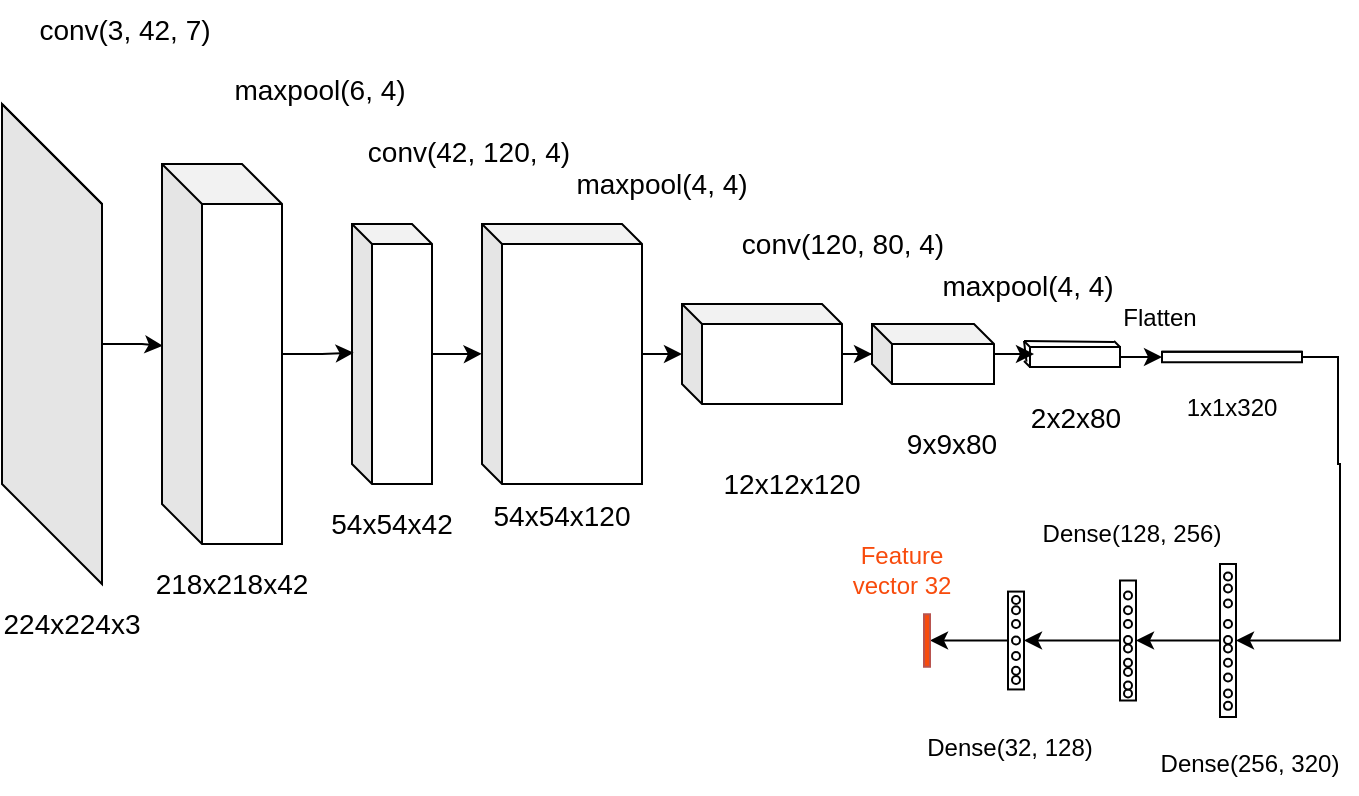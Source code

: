 <mxfile version="24.8.6">
  <diagram name="Page-1" id="A5iv56sn1HiEhQ4rKPeU">
    <mxGraphModel dx="922" dy="492" grid="0" gridSize="10" guides="1" tooltips="1" connect="1" arrows="1" fold="1" page="1" pageScale="1" pageWidth="827" pageHeight="1169" math="0" shadow="0">
      <root>
        <mxCell id="0" />
        <mxCell id="1" parent="0" />
        <mxCell id="qdV7-tY0-xVl_rMdB6zt-3" value="" style="shape=cube;whiteSpace=wrap;html=1;boundedLbl=1;backgroundOutline=1;darkOpacity=0.05;darkOpacity2=0.1;fontSize=14;" parent="1" vertex="1">
          <mxGeometry x="170" y="560" width="60" height="190" as="geometry" />
        </mxCell>
        <mxCell id="qdV7-tY0-xVl_rMdB6zt-5" value="" style="shape=cube;whiteSpace=wrap;html=1;boundedLbl=1;backgroundOutline=1;darkOpacity=0.05;darkOpacity2=0.1;size=50;fontSize=14;" parent="1" vertex="1">
          <mxGeometry x="90" y="530" width="50" height="240" as="geometry" />
        </mxCell>
        <mxCell id="qdV7-tY0-xVl_rMdB6zt-6" value="218x218x42" style="text;html=1;align=center;verticalAlign=middle;whiteSpace=wrap;rounded=0;fontSize=14;" parent="1" vertex="1">
          <mxGeometry x="180" y="760" width="50" height="20" as="geometry" />
        </mxCell>
        <mxCell id="qdV7-tY0-xVl_rMdB6zt-7" value="224x224x3" style="text;html=1;align=center;verticalAlign=middle;whiteSpace=wrap;rounded=0;fontSize=14;" parent="1" vertex="1">
          <mxGeometry x="100" y="780" width="50" height="20" as="geometry" />
        </mxCell>
        <mxCell id="qdV7-tY0-xVl_rMdB6zt-8" value="" style="shape=cube;whiteSpace=wrap;html=1;boundedLbl=1;backgroundOutline=1;darkOpacity=0.05;darkOpacity2=0.1;size=10;fontSize=14;" parent="1" vertex="1">
          <mxGeometry x="265" y="590" width="40" height="130" as="geometry" />
        </mxCell>
        <mxCell id="qdV7-tY0-xVl_rMdB6zt-9" value="54x54x42" style="text;html=1;align=center;verticalAlign=middle;whiteSpace=wrap;rounded=0;fontSize=14;" parent="1" vertex="1">
          <mxGeometry x="260" y="730" width="50" height="20" as="geometry" />
        </mxCell>
        <mxCell id="qdV7-tY0-xVl_rMdB6zt-13" value="&lt;div style=&quot;font-size: 14px;&quot;&gt;9x9x80&lt;/div&gt;" style="text;html=1;align=center;verticalAlign=middle;whiteSpace=wrap;rounded=0;fontSize=14;" parent="1" vertex="1">
          <mxGeometry x="540" y="690" width="50" height="20" as="geometry" />
        </mxCell>
        <mxCell id="qdV7-tY0-xVl_rMdB6zt-15" value="&lt;div style=&quot;font-size: 14px;&quot;&gt;12x12x120&lt;/div&gt;" style="text;html=1;align=center;verticalAlign=middle;whiteSpace=wrap;rounded=0;fontSize=14;" parent="1" vertex="1">
          <mxGeometry x="460" y="710" width="50" height="20" as="geometry" />
        </mxCell>
        <mxCell id="qdV7-tY0-xVl_rMdB6zt-16" value="" style="shape=cube;whiteSpace=wrap;html=1;boundedLbl=1;backgroundOutline=1;darkOpacity=0.05;darkOpacity2=0.1;size=10;fontSize=14;" parent="1" vertex="1">
          <mxGeometry x="330" y="590" width="80" height="130" as="geometry" />
        </mxCell>
        <mxCell id="qdV7-tY0-xVl_rMdB6zt-17" value="54x54x120" style="text;html=1;align=center;verticalAlign=middle;whiteSpace=wrap;rounded=0;fontSize=14;" parent="1" vertex="1">
          <mxGeometry x="345" y="726" width="50" height="20" as="geometry" />
        </mxCell>
        <mxCell id="qdV7-tY0-xVl_rMdB6zt-34" style="edgeStyle=orthogonalEdgeStyle;rounded=0;orthogonalLoop=1;jettySize=auto;html=1;fontSize=14;" parent="1" source="qdV7-tY0-xVl_rMdB6zt-18" target="qdV7-tY0-xVl_rMdB6zt-19" edge="1">
          <mxGeometry relative="1" as="geometry" />
        </mxCell>
        <mxCell id="qdV7-tY0-xVl_rMdB6zt-18" value="" style="shape=cube;whiteSpace=wrap;html=1;boundedLbl=1;backgroundOutline=1;darkOpacity=0.05;darkOpacity2=0.1;size=10;fontSize=14;" parent="1" vertex="1">
          <mxGeometry x="430" y="630" width="80" height="50" as="geometry" />
        </mxCell>
        <mxCell id="qdV7-tY0-xVl_rMdB6zt-19" value="" style="shape=cube;whiteSpace=wrap;html=1;boundedLbl=1;backgroundOutline=1;darkOpacity=0.05;darkOpacity2=0.1;size=10;fontSize=14;" parent="1" vertex="1">
          <mxGeometry x="525" y="640" width="61" height="30" as="geometry" />
        </mxCell>
        <mxCell id="qdV7-tY0-xVl_rMdB6zt-20" value="" style="shape=cube;whiteSpace=wrap;html=1;boundedLbl=1;backgroundOutline=1;darkOpacity=0.05;darkOpacity2=0.1;size=0;fontSize=14;" parent="1" vertex="1">
          <mxGeometry x="604" y="651.5" width="45" height="10" as="geometry" />
        </mxCell>
        <mxCell id="qdV7-tY0-xVl_rMdB6zt-22" value="2x2x80" style="text;html=1;align=center;verticalAlign=middle;whiteSpace=wrap;rounded=0;fontSize=14;" parent="1" vertex="1">
          <mxGeometry x="601.5" y="677" width="50" height="20" as="geometry" />
        </mxCell>
        <mxCell id="qdV7-tY0-xVl_rMdB6zt-25" style="edgeStyle=orthogonalEdgeStyle;rounded=0;orthogonalLoop=1;jettySize=auto;html=1;entryX=0.007;entryY=0.478;entryDx=0;entryDy=0;entryPerimeter=0;fontSize=14;" parent="1" source="qdV7-tY0-xVl_rMdB6zt-5" target="qdV7-tY0-xVl_rMdB6zt-3" edge="1">
          <mxGeometry relative="1" as="geometry" />
        </mxCell>
        <mxCell id="qdV7-tY0-xVl_rMdB6zt-26" style="edgeStyle=orthogonalEdgeStyle;rounded=0;orthogonalLoop=1;jettySize=auto;html=1;entryX=0.021;entryY=0.495;entryDx=0;entryDy=0;entryPerimeter=0;fontSize=14;" parent="1" source="qdV7-tY0-xVl_rMdB6zt-3" target="qdV7-tY0-xVl_rMdB6zt-8" edge="1">
          <mxGeometry relative="1" as="geometry" />
        </mxCell>
        <mxCell id="qdV7-tY0-xVl_rMdB6zt-27" style="edgeStyle=orthogonalEdgeStyle;rounded=0;orthogonalLoop=1;jettySize=auto;html=1;entryX=-0.002;entryY=0.499;entryDx=0;entryDy=0;entryPerimeter=0;fontSize=14;" parent="1" source="qdV7-tY0-xVl_rMdB6zt-8" target="qdV7-tY0-xVl_rMdB6zt-16" edge="1">
          <mxGeometry relative="1" as="geometry" />
        </mxCell>
        <mxCell id="qdV7-tY0-xVl_rMdB6zt-28" style="edgeStyle=orthogonalEdgeStyle;rounded=0;orthogonalLoop=1;jettySize=auto;html=1;entryX=-0.009;entryY=0.486;entryDx=0;entryDy=0;entryPerimeter=0;fontSize=14;" parent="1" source="qdV7-tY0-xVl_rMdB6zt-16" target="qdV7-tY0-xVl_rMdB6zt-18" edge="1">
          <mxGeometry relative="1" as="geometry" />
        </mxCell>
        <mxCell id="qdV7-tY0-xVl_rMdB6zt-39" value="" style="endArrow=none;html=1;rounded=0;exitX=0;exitY=0;exitDx=0;exitDy=0;exitPerimeter=0;fontSize=14;" parent="1" source="qdV7-tY0-xVl_rMdB6zt-20" edge="1">
          <mxGeometry width="50" height="50" relative="1" as="geometry">
            <mxPoint x="579" y="671.5" as="sourcePoint" />
            <mxPoint x="601" y="648.5" as="targetPoint" />
          </mxGeometry>
        </mxCell>
        <mxCell id="qdV7-tY0-xVl_rMdB6zt-41" value="" style="endArrow=none;html=1;rounded=0;exitX=0;exitY=0;exitDx=0;exitDy=0;exitPerimeter=0;fontSize=14;" parent="1" edge="1">
          <mxGeometry width="50" height="50" relative="1" as="geometry">
            <mxPoint x="649" y="651.5" as="sourcePoint" />
            <mxPoint x="646" y="648.5" as="targetPoint" />
          </mxGeometry>
        </mxCell>
        <mxCell id="qdV7-tY0-xVl_rMdB6zt-43" value="" style="endArrow=none;html=1;rounded=0;exitX=0;exitY=0;exitDx=0;exitDy=0;exitPerimeter=0;fontSize=14;" parent="1" edge="1">
          <mxGeometry width="50" height="50" relative="1" as="geometry">
            <mxPoint x="604" y="661.5" as="sourcePoint" />
            <mxPoint x="601" y="658.5" as="targetPoint" />
          </mxGeometry>
        </mxCell>
        <mxCell id="qdV7-tY0-xVl_rMdB6zt-44" value="" style="endArrow=none;html=1;rounded=0;fontSize=14;entryX=0.933;entryY=-0.25;entryDx=0;entryDy=0;entryPerimeter=0;" parent="1" edge="1" target="qdV7-tY0-xVl_rMdB6zt-20">
          <mxGeometry width="50" height="50" relative="1" as="geometry">
            <mxPoint x="601" y="648.5" as="sourcePoint" />
            <mxPoint x="646" y="648" as="targetPoint" />
          </mxGeometry>
        </mxCell>
        <mxCell id="qdV7-tY0-xVl_rMdB6zt-45" value="" style="endArrow=none;html=1;rounded=0;exitX=-0.039;exitY=0.733;exitDx=0;exitDy=0;exitPerimeter=0;fontSize=14;" parent="1" source="qdV7-tY0-xVl_rMdB6zt-20" edge="1">
          <mxGeometry width="50" height="50" relative="1" as="geometry">
            <mxPoint x="577" y="670.5" as="sourcePoint" />
            <mxPoint x="601" y="648.5" as="targetPoint" />
          </mxGeometry>
        </mxCell>
        <mxCell id="yzSGWmgfHGHG9VZ8U8GF-1" value="conv(3, 42, 7)" style="text;html=1;align=center;verticalAlign=middle;whiteSpace=wrap;rounded=0;fontSize=14;" vertex="1" parent="1">
          <mxGeometry x="100" y="478" width="103" height="30" as="geometry" />
        </mxCell>
        <mxCell id="yzSGWmgfHGHG9VZ8U8GF-2" value="maxpool(6, 4)" style="text;html=1;align=center;verticalAlign=middle;whiteSpace=wrap;rounded=0;fontSize=14;" vertex="1" parent="1">
          <mxGeometry x="198" y="508" width="102" height="30" as="geometry" />
        </mxCell>
        <mxCell id="yzSGWmgfHGHG9VZ8U8GF-3" value="conv(42, 120, 4)" style="text;html=1;align=center;verticalAlign=middle;whiteSpace=wrap;rounded=0;fontSize=14;" vertex="1" parent="1">
          <mxGeometry x="265" y="539" width="117" height="30" as="geometry" />
        </mxCell>
        <mxCell id="yzSGWmgfHGHG9VZ8U8GF-5" value="maxpool(4, 4)" style="text;html=1;align=center;verticalAlign=middle;whiteSpace=wrap;rounded=0;fontSize=14;" vertex="1" parent="1">
          <mxGeometry x="374" y="555" width="92" height="30" as="geometry" />
        </mxCell>
        <mxCell id="yzSGWmgfHGHG9VZ8U8GF-6" value="conv(120, 80, 4)" style="text;html=1;align=center;verticalAlign=middle;whiteSpace=wrap;rounded=0;fontSize=14;" vertex="1" parent="1">
          <mxGeometry x="455" y="585" width="111" height="30" as="geometry" />
        </mxCell>
        <mxCell id="yzSGWmgfHGHG9VZ8U8GF-7" value="maxpool(4, 4)" style="text;html=1;align=center;verticalAlign=middle;whiteSpace=wrap;rounded=0;fontSize=14;" vertex="1" parent="1">
          <mxGeometry x="554" y="606" width="98" height="30" as="geometry" />
        </mxCell>
        <mxCell id="yzSGWmgfHGHG9VZ8U8GF-37" style="edgeStyle=orthogonalEdgeStyle;rounded=0;orthogonalLoop=1;jettySize=auto;html=1;entryX=1;entryY=0.5;entryDx=0;entryDy=0;" edge="1" parent="1" source="yzSGWmgfHGHG9VZ8U8GF-9" target="yzSGWmgfHGHG9VZ8U8GF-15">
          <mxGeometry relative="1" as="geometry">
            <Array as="points">
              <mxPoint x="758" y="657" />
              <mxPoint x="758" y="710" />
              <mxPoint x="759" y="710" />
              <mxPoint x="759" y="798" />
            </Array>
          </mxGeometry>
        </mxCell>
        <mxCell id="yzSGWmgfHGHG9VZ8U8GF-9" value="" style="shape=cube;whiteSpace=wrap;html=1;boundedLbl=1;backgroundOutline=1;darkOpacity=0.05;darkOpacity2=0.1;size=0;fontSize=14;" vertex="1" parent="1">
          <mxGeometry x="670" y="653.88" width="70" height="5.25" as="geometry" />
        </mxCell>
        <mxCell id="yzSGWmgfHGHG9VZ8U8GF-11" style="edgeStyle=orthogonalEdgeStyle;rounded=0;orthogonalLoop=1;jettySize=auto;html=1;entryX=0.027;entryY=0.424;entryDx=0;entryDy=0;entryPerimeter=0;" edge="1" parent="1" source="qdV7-tY0-xVl_rMdB6zt-19" target="qdV7-tY0-xVl_rMdB6zt-20">
          <mxGeometry relative="1" as="geometry" />
        </mxCell>
        <mxCell id="yzSGWmgfHGHG9VZ8U8GF-12" value="1x1x320" style="text;html=1;align=center;verticalAlign=middle;whiteSpace=wrap;rounded=0;" vertex="1" parent="1">
          <mxGeometry x="675" y="667" width="60" height="30" as="geometry" />
        </mxCell>
        <mxCell id="yzSGWmgfHGHG9VZ8U8GF-13" value="Flatten" style="text;html=1;align=center;verticalAlign=middle;whiteSpace=wrap;rounded=0;" vertex="1" parent="1">
          <mxGeometry x="639" y="621.5" width="60" height="30" as="geometry" />
        </mxCell>
        <mxCell id="yzSGWmgfHGHG9VZ8U8GF-14" style="edgeStyle=orthogonalEdgeStyle;rounded=0;orthogonalLoop=1;jettySize=auto;html=1;entryX=0;entryY=0;entryDx=0;entryDy=2.625;entryPerimeter=0;" edge="1" parent="1" source="qdV7-tY0-xVl_rMdB6zt-20" target="yzSGWmgfHGHG9VZ8U8GF-9">
          <mxGeometry relative="1" as="geometry" />
        </mxCell>
        <mxCell id="yzSGWmgfHGHG9VZ8U8GF-38" style="edgeStyle=orthogonalEdgeStyle;rounded=0;orthogonalLoop=1;jettySize=auto;html=1;entryX=1;entryY=0.5;entryDx=0;entryDy=0;" edge="1" parent="1" source="yzSGWmgfHGHG9VZ8U8GF-15" target="yzSGWmgfHGHG9VZ8U8GF-19">
          <mxGeometry relative="1" as="geometry" />
        </mxCell>
        <mxCell id="yzSGWmgfHGHG9VZ8U8GF-15" value="" style="rounded=0;whiteSpace=wrap;html=1;flipH=0;flipV=1;" vertex="1" parent="1">
          <mxGeometry x="699" y="760" width="8" height="76.5" as="geometry" />
        </mxCell>
        <mxCell id="yzSGWmgfHGHG9VZ8U8GF-40" style="edgeStyle=orthogonalEdgeStyle;rounded=0;orthogonalLoop=1;jettySize=auto;html=1;entryX=1;entryY=0.5;entryDx=0;entryDy=0;" edge="1" parent="1" source="yzSGWmgfHGHG9VZ8U8GF-19" target="yzSGWmgfHGHG9VZ8U8GF-20">
          <mxGeometry relative="1" as="geometry" />
        </mxCell>
        <mxCell id="yzSGWmgfHGHG9VZ8U8GF-19" value="" style="rounded=0;whiteSpace=wrap;html=1;flipH=0;flipV=1;" vertex="1" parent="1">
          <mxGeometry x="649" y="768.25" width="8" height="60" as="geometry" />
        </mxCell>
        <mxCell id="yzSGWmgfHGHG9VZ8U8GF-41" style="edgeStyle=orthogonalEdgeStyle;rounded=0;orthogonalLoop=1;jettySize=auto;html=1;entryX=1;entryY=0.5;entryDx=0;entryDy=0;" edge="1" parent="1" source="yzSGWmgfHGHG9VZ8U8GF-20" target="yzSGWmgfHGHG9VZ8U8GF-23">
          <mxGeometry relative="1" as="geometry" />
        </mxCell>
        <mxCell id="yzSGWmgfHGHG9VZ8U8GF-20" value="" style="rounded=0;whiteSpace=wrap;html=1;flipH=0;flipV=1;" vertex="1" parent="1">
          <mxGeometry x="593" y="773.79" width="8" height="48.93" as="geometry" />
        </mxCell>
        <mxCell id="yzSGWmgfHGHG9VZ8U8GF-23" value="" style="rounded=0;whiteSpace=wrap;html=1;fillColor=#F84B0C;strokeColor=#b85450;flipH=0;flipV=1;" vertex="1" parent="1">
          <mxGeometry x="551" y="785.13" width="3" height="26.25" as="geometry" />
        </mxCell>
        <mxCell id="yzSGWmgfHGHG9VZ8U8GF-29" value="Dense(256, 320)" style="text;html=1;align=center;verticalAlign=middle;whiteSpace=wrap;rounded=0;flipH=0;flipV=1;" vertex="1" parent="1">
          <mxGeometry x="665" y="845" width="98" height="30" as="geometry" />
        </mxCell>
        <mxCell id="yzSGWmgfHGHG9VZ8U8GF-30" value="Dense(128, 256)" style="text;html=1;align=center;verticalAlign=middle;whiteSpace=wrap;rounded=0;flipH=0;flipV=1;" vertex="1" parent="1">
          <mxGeometry x="606" y="730" width="98" height="30" as="geometry" />
        </mxCell>
        <mxCell id="yzSGWmgfHGHG9VZ8U8GF-31" value="Dense(32, 128)" style="text;html=1;align=center;verticalAlign=middle;whiteSpace=wrap;rounded=0;flipH=0;flipV=1;" vertex="1" parent="1">
          <mxGeometry x="545" y="836.5" width="98" height="30" as="geometry" />
        </mxCell>
        <mxCell id="yzSGWmgfHGHG9VZ8U8GF-32" value="Feature vector 32" style="text;html=1;align=center;verticalAlign=middle;whiteSpace=wrap;rounded=0;fontColor=#F84B0C;flipH=0;flipV=1;" vertex="1" parent="1">
          <mxGeometry x="510" y="747.79" width="60" height="30" as="geometry" />
        </mxCell>
        <mxCell id="yzSGWmgfHGHG9VZ8U8GF-42" value="" style="ellipse;whiteSpace=wrap;html=1;" vertex="1" parent="1">
          <mxGeometry x="595" y="776" width="4" height="4" as="geometry" />
        </mxCell>
        <mxCell id="yzSGWmgfHGHG9VZ8U8GF-43" value="" style="ellipse;whiteSpace=wrap;html=1;" vertex="1" parent="1">
          <mxGeometry x="595" y="781.13" width="4" height="4" as="geometry" />
        </mxCell>
        <mxCell id="yzSGWmgfHGHG9VZ8U8GF-44" value="" style="ellipse;whiteSpace=wrap;html=1;" vertex="1" parent="1">
          <mxGeometry x="595" y="788" width="4" height="4" as="geometry" />
        </mxCell>
        <mxCell id="yzSGWmgfHGHG9VZ8U8GF-45" value="" style="ellipse;whiteSpace=wrap;html=1;" vertex="1" parent="1">
          <mxGeometry x="595" y="796.26" width="4" height="4" as="geometry" />
        </mxCell>
        <mxCell id="yzSGWmgfHGHG9VZ8U8GF-46" value="" style="ellipse;whiteSpace=wrap;html=1;" vertex="1" parent="1">
          <mxGeometry x="595" y="804" width="4" height="4" as="geometry" />
        </mxCell>
        <mxCell id="yzSGWmgfHGHG9VZ8U8GF-47" value="" style="ellipse;whiteSpace=wrap;html=1;" vertex="1" parent="1">
          <mxGeometry x="595" y="816" width="4" height="4" as="geometry" />
        </mxCell>
        <mxCell id="yzSGWmgfHGHG9VZ8U8GF-48" value="" style="ellipse;whiteSpace=wrap;html=1;" vertex="1" parent="1">
          <mxGeometry x="595" y="811.38" width="4" height="4" as="geometry" />
        </mxCell>
        <mxCell id="yzSGWmgfHGHG9VZ8U8GF-49" value="" style="ellipse;whiteSpace=wrap;html=1;" vertex="1" parent="1">
          <mxGeometry x="651" y="822.72" width="4" height="4" as="geometry" />
        </mxCell>
        <mxCell id="yzSGWmgfHGHG9VZ8U8GF-50" value="" style="ellipse;whiteSpace=wrap;html=1;" vertex="1" parent="1">
          <mxGeometry x="651" y="818.72" width="4" height="4" as="geometry" />
        </mxCell>
        <mxCell id="yzSGWmgfHGHG9VZ8U8GF-51" value="" style="ellipse;whiteSpace=wrap;html=1;" vertex="1" parent="1">
          <mxGeometry x="651" y="812" width="4" height="4" as="geometry" />
        </mxCell>
        <mxCell id="yzSGWmgfHGHG9VZ8U8GF-52" value="" style="ellipse;whiteSpace=wrap;html=1;" vertex="1" parent="1">
          <mxGeometry x="651" y="807.38" width="4" height="4" as="geometry" />
        </mxCell>
        <mxCell id="yzSGWmgfHGHG9VZ8U8GF-53" value="" style="ellipse;whiteSpace=wrap;html=1;" vertex="1" parent="1">
          <mxGeometry x="651" y="800.26" width="4" height="4" as="geometry" />
        </mxCell>
        <mxCell id="yzSGWmgfHGHG9VZ8U8GF-54" value="" style="ellipse;whiteSpace=wrap;html=1;" vertex="1" parent="1">
          <mxGeometry x="651" y="796" width="4" height="4" as="geometry" />
        </mxCell>
        <mxCell id="yzSGWmgfHGHG9VZ8U8GF-55" value="" style="ellipse;whiteSpace=wrap;html=1;" vertex="1" parent="1">
          <mxGeometry x="651" y="788" width="4" height="4" as="geometry" />
        </mxCell>
        <mxCell id="yzSGWmgfHGHG9VZ8U8GF-56" value="" style="ellipse;whiteSpace=wrap;html=1;" vertex="1" parent="1">
          <mxGeometry x="651" y="781.13" width="4" height="4" as="geometry" />
        </mxCell>
        <mxCell id="yzSGWmgfHGHG9VZ8U8GF-57" value="" style="ellipse;whiteSpace=wrap;html=1;" vertex="1" parent="1">
          <mxGeometry x="651" y="773.79" width="4" height="4" as="geometry" />
        </mxCell>
        <mxCell id="yzSGWmgfHGHG9VZ8U8GF-58" value="" style="ellipse;whiteSpace=wrap;html=1;" vertex="1" parent="1">
          <mxGeometry x="701" y="828.93" width="4" height="4" as="geometry" />
        </mxCell>
        <mxCell id="yzSGWmgfHGHG9VZ8U8GF-59" value="" style="ellipse;whiteSpace=wrap;html=1;" vertex="1" parent="1">
          <mxGeometry x="701" y="822.72" width="4" height="4" as="geometry" />
        </mxCell>
        <mxCell id="yzSGWmgfHGHG9VZ8U8GF-60" value="" style="ellipse;whiteSpace=wrap;html=1;" vertex="1" parent="1">
          <mxGeometry x="701" y="814.72" width="4" height="4" as="geometry" />
        </mxCell>
        <mxCell id="yzSGWmgfHGHG9VZ8U8GF-61" value="" style="ellipse;whiteSpace=wrap;html=1;" vertex="1" parent="1">
          <mxGeometry x="701" y="807.38" width="4" height="4" as="geometry" />
        </mxCell>
        <mxCell id="yzSGWmgfHGHG9VZ8U8GF-62" value="" style="ellipse;whiteSpace=wrap;html=1;" vertex="1" parent="1">
          <mxGeometry x="701" y="800.26" width="4" height="4" as="geometry" />
        </mxCell>
        <mxCell id="yzSGWmgfHGHG9VZ8U8GF-63" value="" style="ellipse;whiteSpace=wrap;html=1;" vertex="1" parent="1">
          <mxGeometry x="701" y="796" width="4" height="4" as="geometry" />
        </mxCell>
        <mxCell id="yzSGWmgfHGHG9VZ8U8GF-64" value="" style="ellipse;whiteSpace=wrap;html=1;" vertex="1" parent="1">
          <mxGeometry x="701" y="788" width="4" height="4" as="geometry" />
        </mxCell>
        <mxCell id="yzSGWmgfHGHG9VZ8U8GF-65" value="" style="ellipse;whiteSpace=wrap;html=1;" vertex="1" parent="1">
          <mxGeometry x="701" y="764.25" width="4" height="4" as="geometry" />
        </mxCell>
        <mxCell id="yzSGWmgfHGHG9VZ8U8GF-66" value="" style="ellipse;whiteSpace=wrap;html=1;" vertex="1" parent="1">
          <mxGeometry x="701" y="777.79" width="4" height="4" as="geometry" />
        </mxCell>
        <mxCell id="yzSGWmgfHGHG9VZ8U8GF-67" value="" style="ellipse;whiteSpace=wrap;html=1;" vertex="1" parent="1">
          <mxGeometry x="701" y="770.25" width="4" height="4" as="geometry" />
        </mxCell>
      </root>
    </mxGraphModel>
  </diagram>
</mxfile>
